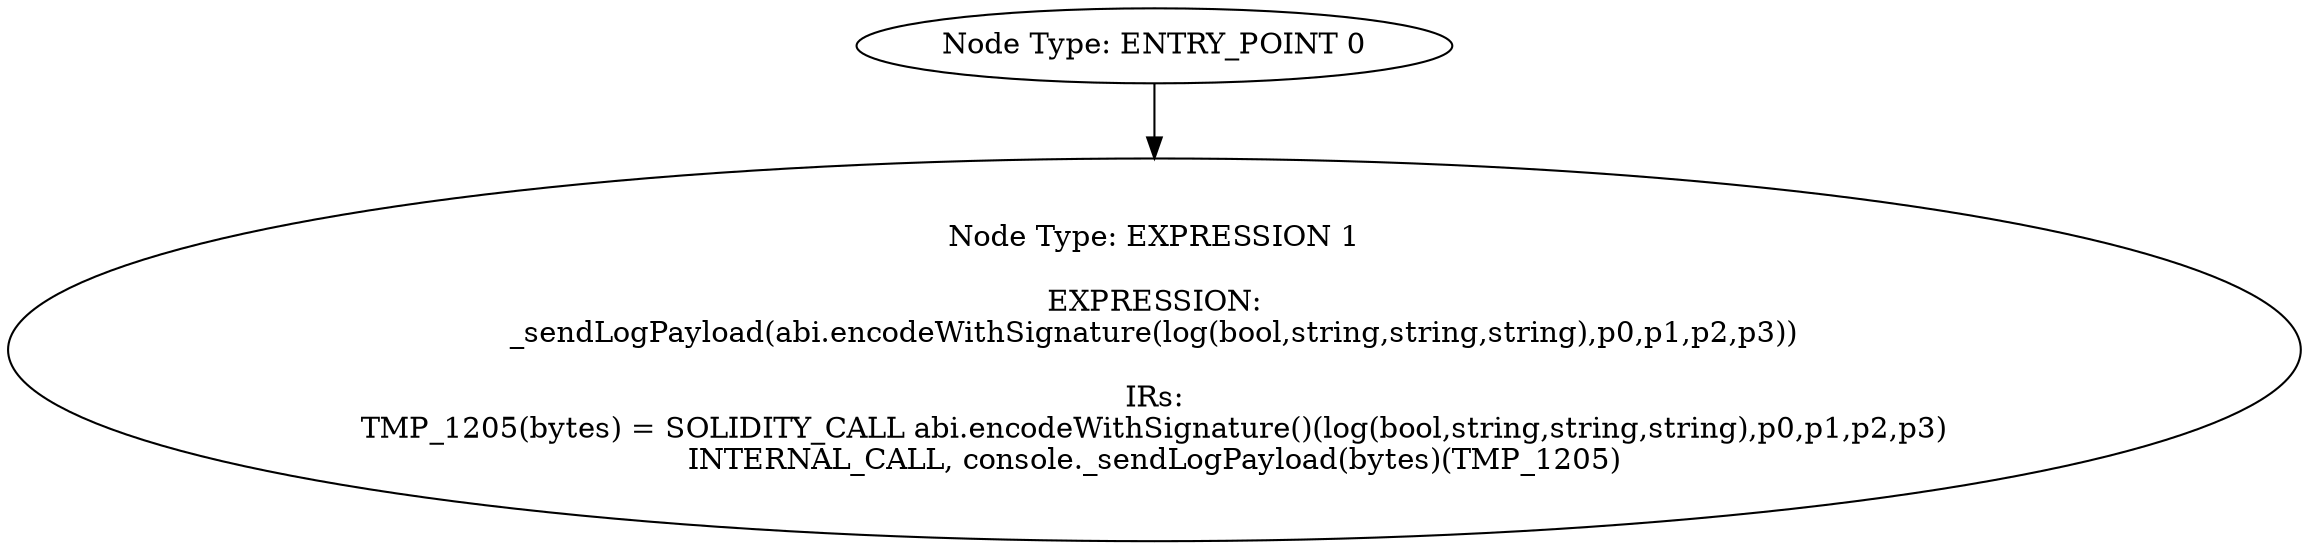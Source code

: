 digraph{
0[label="Node Type: ENTRY_POINT 0
"];
0->1;
1[label="Node Type: EXPRESSION 1

EXPRESSION:
_sendLogPayload(abi.encodeWithSignature(log(bool,string,string,string),p0,p1,p2,p3))

IRs:
TMP_1205(bytes) = SOLIDITY_CALL abi.encodeWithSignature()(log(bool,string,string,string),p0,p1,p2,p3)
INTERNAL_CALL, console._sendLogPayload(bytes)(TMP_1205)"];
}
